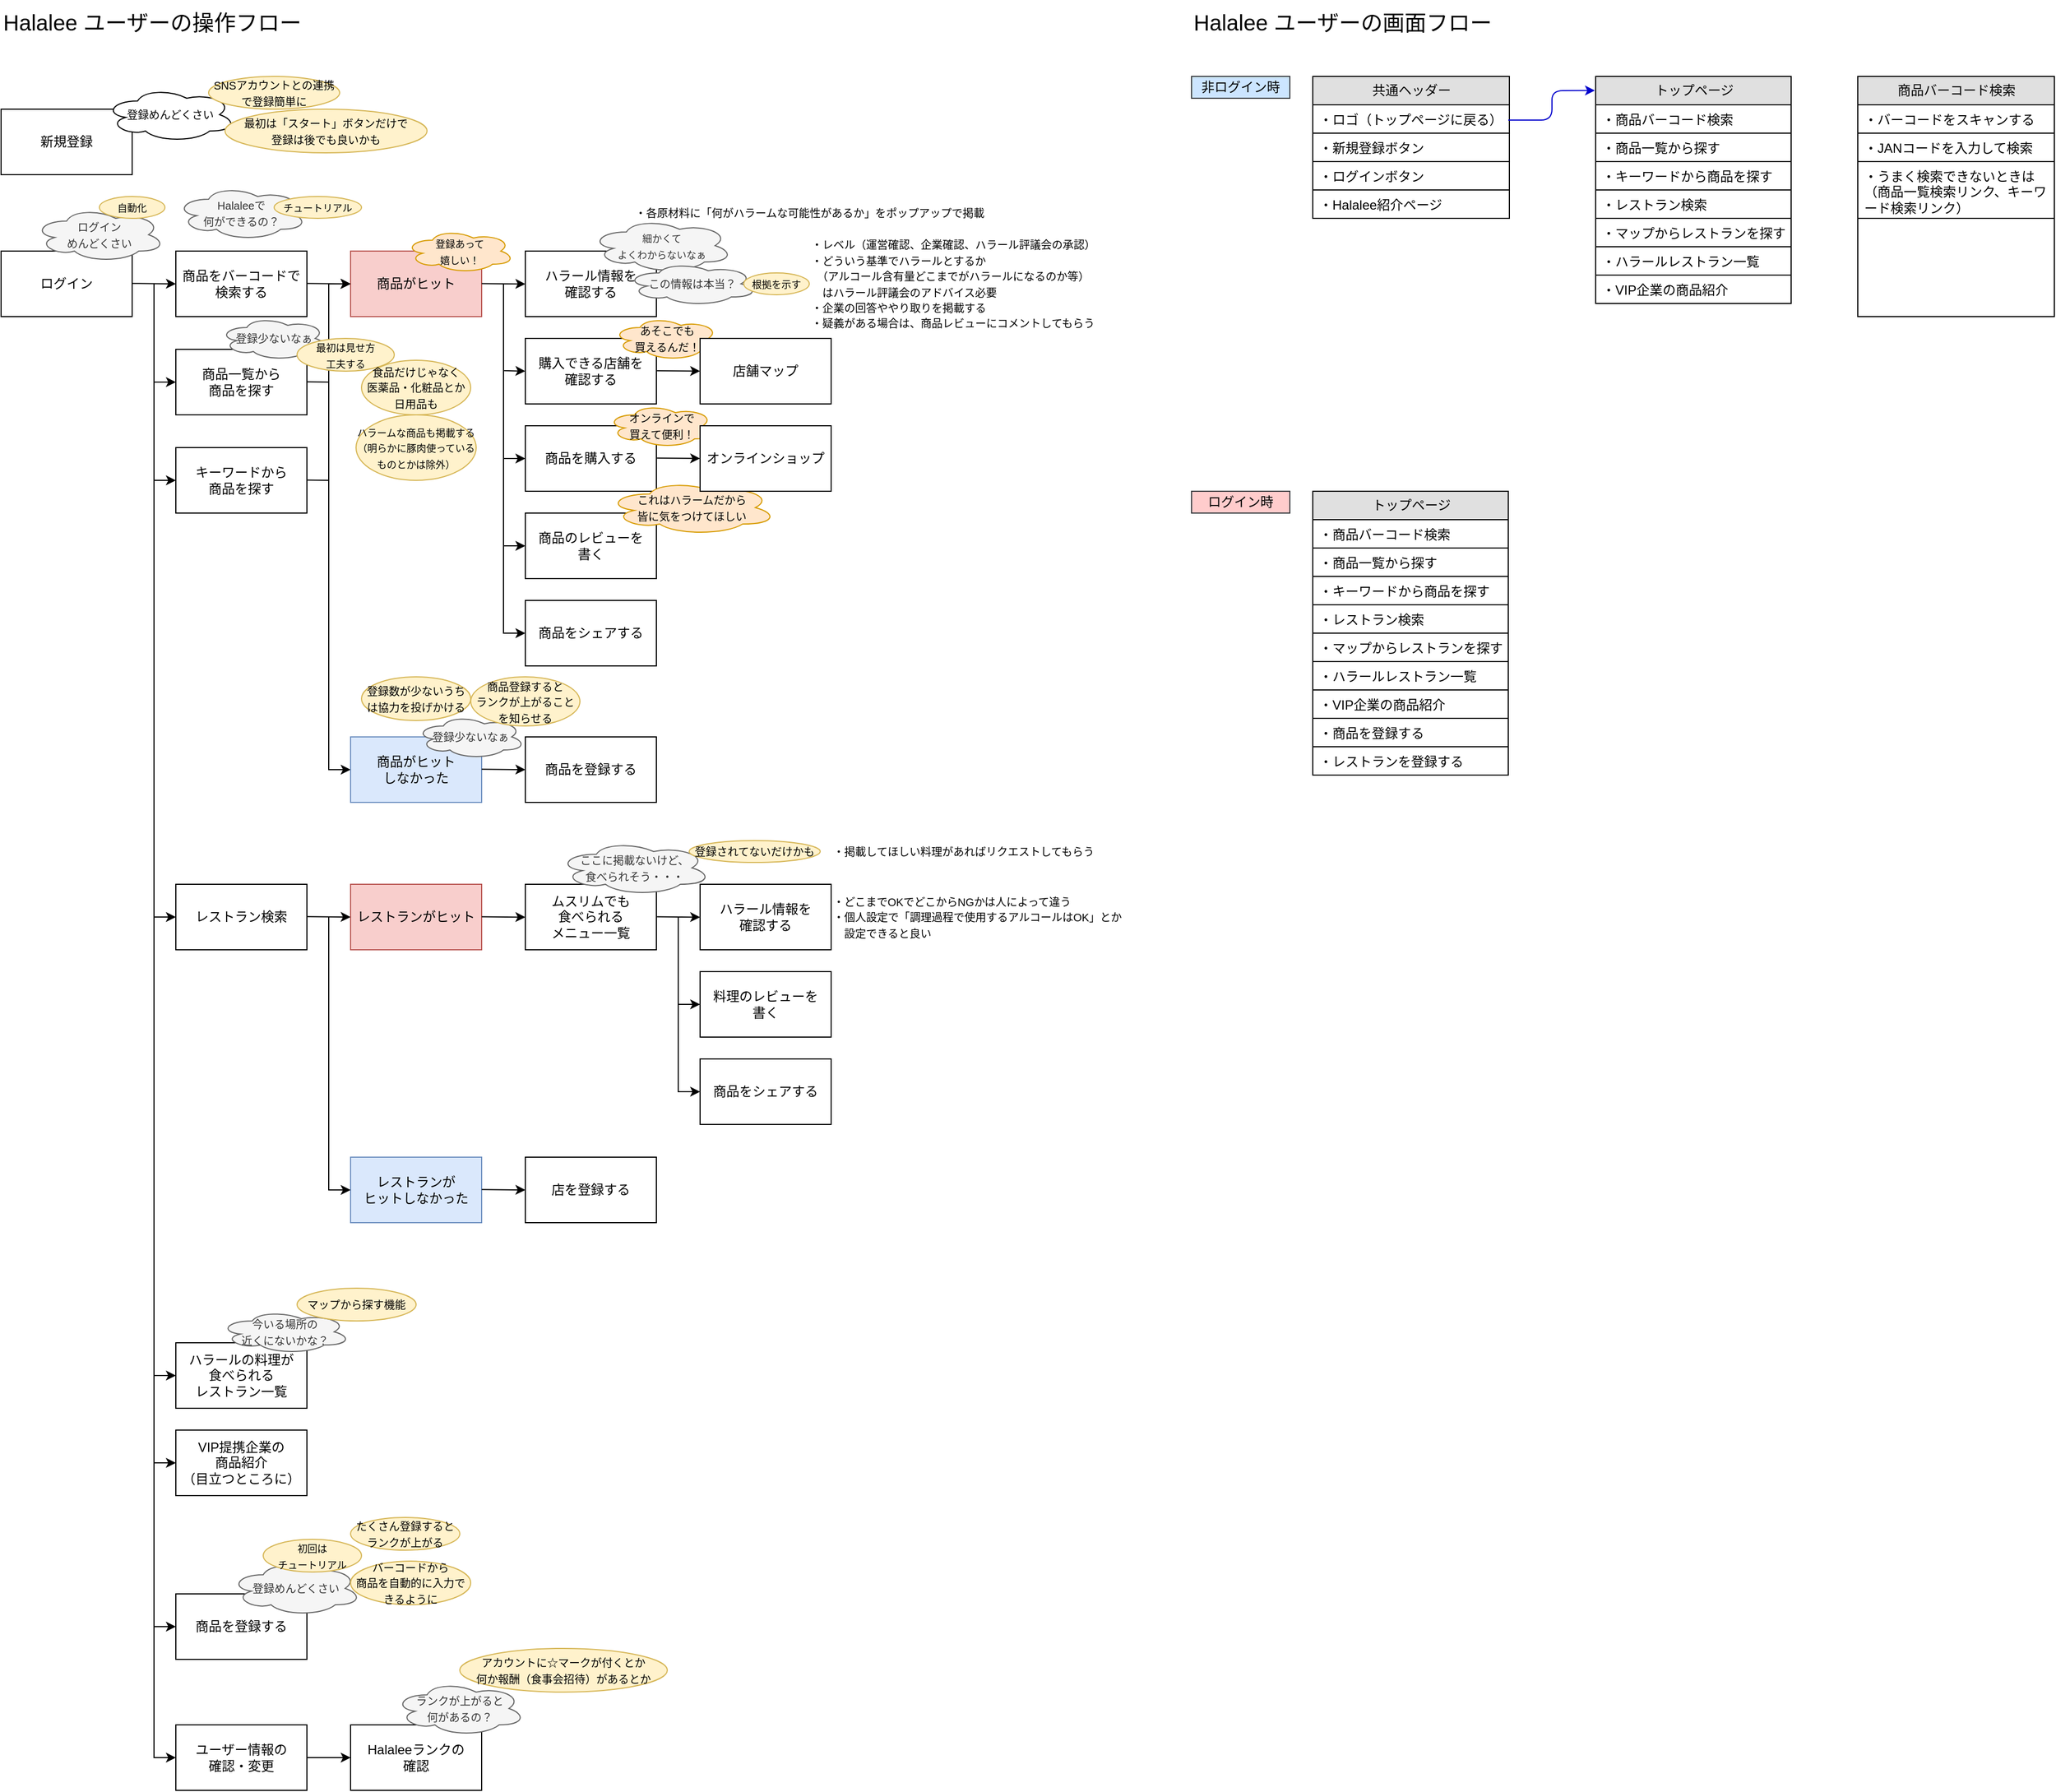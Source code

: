 <mxfile version="21.3.6" type="github">
  <diagram name="Page-1" id="b520641d-4fe3-3701-9064-5fc419738815">
    <mxGraphModel dx="1914" dy="1610" grid="1" gridSize="10" guides="1" tooltips="1" connect="1" arrows="1" fold="1" page="1" pageScale="1" pageWidth="1100" pageHeight="850" background="none" math="0" shadow="0">
      <root>
        <mxCell id="0" />
        <mxCell id="1" parent="0" />
        <mxCell id="21ea969265ad0168-6" value="共通ヘッダー" style="swimlane;html=1;fontStyle=0;childLayout=stackLayout;horizontal=1;startSize=26;fillColor=#e0e0e0;horizontalStack=0;resizeParent=1;resizeLast=0;collapsible=1;marginBottom=0;swimlaneFillColor=#ffffff;align=center;rounded=0;shadow=0;comic=0;labelBackgroundColor=none;strokeWidth=1;fontFamily=Verdana;fontSize=12" parent="1" vertex="1">
          <mxGeometry x="1221" y="100" width="180" height="130" as="geometry" />
        </mxCell>
        <mxCell id="21ea969265ad0168-7" value="・ロゴ（トップページに戻る）" style="text;html=1;strokeColor=default;fillColor=none;spacingLeft=4;spacingRight=4;whiteSpace=wrap;overflow=hidden;rotatable=0;points=[[0,0.5],[1,0.5]];portConstraint=eastwest;" parent="21ea969265ad0168-6" vertex="1">
          <mxGeometry y="26" width="180" height="26" as="geometry" />
        </mxCell>
        <mxCell id="21ea969265ad0168-8" value="・新規登録ボタン" style="text;html=1;strokeColor=default;fillColor=none;spacingLeft=4;spacingRight=4;whiteSpace=wrap;overflow=hidden;rotatable=0;points=[[0,0.5],[1,0.5]];portConstraint=eastwest;" parent="21ea969265ad0168-6" vertex="1">
          <mxGeometry y="52" width="180" height="26" as="geometry" />
        </mxCell>
        <mxCell id="21ea969265ad0168-9" value="・ログインボタン" style="text;html=1;strokeColor=default;fillColor=none;spacingLeft=4;spacingRight=4;whiteSpace=wrap;overflow=hidden;rotatable=0;points=[[0,0.5],[1,0.5]];portConstraint=eastwest;" parent="21ea969265ad0168-6" vertex="1">
          <mxGeometry y="78" width="180" height="26" as="geometry" />
        </mxCell>
        <mxCell id="Sq5QjKL8NN3xl3Emw0vE-142" value="・Halalee紹介ページ" style="text;html=1;strokeColor=default;fillColor=none;spacingLeft=4;spacingRight=4;whiteSpace=wrap;overflow=hidden;rotatable=0;points=[[0,0.5],[1,0.5]];portConstraint=eastwest;" vertex="1" parent="21ea969265ad0168-6">
          <mxGeometry y="104" width="180" height="26" as="geometry" />
        </mxCell>
        <mxCell id="Sq5QjKL8NN3xl3Emw0vE-1" value="トップページ" style="swimlane;html=1;fontStyle=0;childLayout=stackLayout;horizontal=1;startSize=26;fillColor=#e0e0e0;horizontalStack=0;resizeParent=1;resizeLast=0;collapsible=1;marginBottom=0;swimlaneFillColor=#ffffff;align=center;rounded=0;shadow=0;comic=0;labelBackgroundColor=none;strokeWidth=1;fontFamily=Verdana;fontSize=12;swimlaneLine=1;glass=0;" vertex="1" parent="1">
          <mxGeometry x="1480" y="100" width="179" height="208" as="geometry">
            <mxRectangle x="131" y="1840" width="110" height="30" as="alternateBounds" />
          </mxGeometry>
        </mxCell>
        <mxCell id="Sq5QjKL8NN3xl3Emw0vE-2" value="・商品バーコード検索" style="text;html=1;strokeColor=default;fillColor=none;spacingLeft=4;spacingRight=4;whiteSpace=wrap;overflow=hidden;rotatable=0;points=[[0,0.5],[1,0.5]];portConstraint=eastwest;shadow=0;rounded=0;glass=0;" vertex="1" parent="Sq5QjKL8NN3xl3Emw0vE-1">
          <mxGeometry y="26" width="179" height="26" as="geometry" />
        </mxCell>
        <mxCell id="Sq5QjKL8NN3xl3Emw0vE-3" value="・商品一覧から探す" style="text;html=1;strokeColor=default;fillColor=none;spacingLeft=4;spacingRight=4;whiteSpace=wrap;overflow=hidden;rotatable=0;points=[[0,0.5],[1,0.5]];portConstraint=eastwest;" vertex="1" parent="Sq5QjKL8NN3xl3Emw0vE-1">
          <mxGeometry y="52" width="179" height="26" as="geometry" />
        </mxCell>
        <mxCell id="Sq5QjKL8NN3xl3Emw0vE-4" value="&lt;font style=&quot;font-size: 12px;&quot;&gt;・キーワードから商品を探す&lt;/font&gt;" style="text;html=1;strokeColor=default;fillColor=none;spacingLeft=4;spacingRight=4;whiteSpace=wrap;overflow=hidden;rotatable=0;points=[[0,0.5],[1,0.5]];portConstraint=eastwest;" vertex="1" parent="Sq5QjKL8NN3xl3Emw0vE-1">
          <mxGeometry y="78" width="179" height="26" as="geometry" />
        </mxCell>
        <mxCell id="Sq5QjKL8NN3xl3Emw0vE-125" value="・レストラン検索" style="text;html=1;strokeColor=default;fillColor=none;spacingLeft=4;spacingRight=4;whiteSpace=wrap;overflow=hidden;rotatable=0;points=[[0,0.5],[1,0.5]];portConstraint=eastwest;" vertex="1" parent="Sq5QjKL8NN3xl3Emw0vE-1">
          <mxGeometry y="104" width="179" height="26" as="geometry" />
        </mxCell>
        <mxCell id="Sq5QjKL8NN3xl3Emw0vE-126" value="&lt;font style=&quot;font-size: 12px;&quot;&gt;・マップからレストランを探す&lt;/font&gt;" style="text;html=1;strokeColor=default;fillColor=none;spacingLeft=4;spacingRight=4;whiteSpace=wrap;overflow=hidden;rotatable=0;points=[[0,0.5],[1,0.5]];portConstraint=eastwest;" vertex="1" parent="Sq5QjKL8NN3xl3Emw0vE-1">
          <mxGeometry y="130" width="179" height="26" as="geometry" />
        </mxCell>
        <mxCell id="Sq5QjKL8NN3xl3Emw0vE-128" value="&lt;font style=&quot;font-size: 12px;&quot;&gt;・ハラールレストラン一覧&lt;/font&gt;" style="text;html=1;strokeColor=default;fillColor=none;spacingLeft=4;spacingRight=4;whiteSpace=wrap;overflow=hidden;rotatable=0;points=[[0,0.5],[1,0.5]];portConstraint=eastwest;" vertex="1" parent="Sq5QjKL8NN3xl3Emw0vE-1">
          <mxGeometry y="156" width="179" height="26" as="geometry" />
        </mxCell>
        <mxCell id="Sq5QjKL8NN3xl3Emw0vE-129" value="&lt;font style=&quot;font-size: 12px;&quot;&gt;・VIP企業の商品紹介&lt;/font&gt;" style="text;html=1;strokeColor=default;fillColor=none;spacingLeft=4;spacingRight=4;whiteSpace=wrap;overflow=hidden;rotatable=0;points=[[0,0.5],[1,0.5]];portConstraint=eastwest;" vertex="1" parent="Sq5QjKL8NN3xl3Emw0vE-1">
          <mxGeometry y="182" width="179" height="26" as="geometry" />
        </mxCell>
        <mxCell id="Sq5QjKL8NN3xl3Emw0vE-6" value="&lt;font style=&quot;font-size: 20px;&quot;&gt;Halalee ユーザーの操作フロー&lt;/font&gt;" style="text;html=1;align=left;verticalAlign=middle;resizable=0;points=[];autosize=1;strokeColor=none;fillColor=none;" vertex="1" parent="1">
          <mxGeometry x="20" y="30" width="300" height="40" as="geometry" />
        </mxCell>
        <mxCell id="Sq5QjKL8NN3xl3Emw0vE-7" value="新規登録" style="whiteSpace=wrap;html=1;" vertex="1" parent="1">
          <mxGeometry x="20" y="130" width="120" height="60" as="geometry" />
        </mxCell>
        <mxCell id="Sq5QjKL8NN3xl3Emw0vE-9" value="ログイン" style="whiteSpace=wrap;html=1;" vertex="1" parent="1">
          <mxGeometry x="20" y="260" width="120" height="60" as="geometry" />
        </mxCell>
        <mxCell id="Sq5QjKL8NN3xl3Emw0vE-13" value="" style="edgeStyle=none;orthogonalLoop=1;jettySize=auto;html=1;rounded=0;" edge="1" parent="1">
          <mxGeometry width="100" relative="1" as="geometry">
            <mxPoint x="140" y="289.62" as="sourcePoint" />
            <mxPoint x="180" y="290" as="targetPoint" />
            <Array as="points" />
          </mxGeometry>
        </mxCell>
        <mxCell id="Sq5QjKL8NN3xl3Emw0vE-14" value="商品をバーコードで検索する" style="whiteSpace=wrap;html=1;" vertex="1" parent="1">
          <mxGeometry x="180" y="260" width="120" height="60" as="geometry" />
        </mxCell>
        <mxCell id="Sq5QjKL8NN3xl3Emw0vE-15" value="" style="edgeStyle=none;orthogonalLoop=1;jettySize=auto;html=1;rounded=0;" edge="1" parent="1">
          <mxGeometry width="100" relative="1" as="geometry">
            <mxPoint x="300" y="289.62" as="sourcePoint" />
            <mxPoint x="340" y="290" as="targetPoint" />
            <Array as="points" />
          </mxGeometry>
        </mxCell>
        <mxCell id="Sq5QjKL8NN3xl3Emw0vE-16" value="&lt;font style=&quot;font-size: 12px;&quot;&gt;ハラール情報を&lt;br&gt;確認する&lt;/font&gt;" style="whiteSpace=wrap;html=1;" vertex="1" parent="1">
          <mxGeometry x="500" y="260" width="120" height="60" as="geometry" />
        </mxCell>
        <mxCell id="Sq5QjKL8NN3xl3Emw0vE-17" value="" style="edgeStyle=none;orthogonalLoop=1;jettySize=auto;html=1;rounded=0;" edge="1" parent="1">
          <mxGeometry width="100" relative="1" as="geometry">
            <mxPoint x="480" y="290" as="sourcePoint" />
            <mxPoint x="500" y="450" as="targetPoint" />
            <Array as="points">
              <mxPoint x="480" y="450" />
            </Array>
          </mxGeometry>
        </mxCell>
        <mxCell id="Sq5QjKL8NN3xl3Emw0vE-22" value="" style="edgeStyle=none;orthogonalLoop=1;jettySize=auto;html=1;rounded=0;entryX=0;entryY=0.5;entryDx=0;entryDy=0;" edge="1" parent="1" target="Sq5QjKL8NN3xl3Emw0vE-23">
          <mxGeometry width="100" relative="1" as="geometry">
            <mxPoint x="160" y="290" as="sourcePoint" />
            <mxPoint x="180" y="380" as="targetPoint" />
            <Array as="points">
              <mxPoint x="160" y="380" />
            </Array>
          </mxGeometry>
        </mxCell>
        <mxCell id="Sq5QjKL8NN3xl3Emw0vE-23" value="商品一覧から&lt;br&gt;商品を探す" style="whiteSpace=wrap;html=1;" vertex="1" parent="1">
          <mxGeometry x="180" y="350" width="120" height="60" as="geometry" />
        </mxCell>
        <mxCell id="Sq5QjKL8NN3xl3Emw0vE-24" value="商品を購入する" style="whiteSpace=wrap;html=1;" vertex="1" parent="1">
          <mxGeometry x="500" y="420" width="120" height="60" as="geometry" />
        </mxCell>
        <mxCell id="Sq5QjKL8NN3xl3Emw0vE-26" value="" style="edgeStyle=none;orthogonalLoop=1;jettySize=auto;html=1;rounded=0;entryX=0;entryY=0.5;entryDx=0;entryDy=0;" edge="1" parent="1" target="Sq5QjKL8NN3xl3Emw0vE-27">
          <mxGeometry width="100" relative="1" as="geometry">
            <mxPoint x="480" y="450" as="sourcePoint" />
            <mxPoint x="500" y="540" as="targetPoint" />
            <Array as="points">
              <mxPoint x="480" y="530" />
            </Array>
          </mxGeometry>
        </mxCell>
        <mxCell id="Sq5QjKL8NN3xl3Emw0vE-27" value="商品のレビューを&lt;br&gt;書く" style="whiteSpace=wrap;html=1;" vertex="1" parent="1">
          <mxGeometry x="500" y="500" width="120" height="60" as="geometry" />
        </mxCell>
        <mxCell id="Sq5QjKL8NN3xl3Emw0vE-28" value="" style="edgeStyle=none;orthogonalLoop=1;jettySize=auto;html=1;rounded=0;entryX=0;entryY=0.5;entryDx=0;entryDy=0;" edge="1" parent="1" target="Sq5QjKL8NN3xl3Emw0vE-29">
          <mxGeometry width="100" relative="1" as="geometry">
            <mxPoint x="160" y="370" as="sourcePoint" />
            <mxPoint x="180" y="470" as="targetPoint" />
            <Array as="points">
              <mxPoint x="160" y="1520" />
            </Array>
          </mxGeometry>
        </mxCell>
        <mxCell id="Sq5QjKL8NN3xl3Emw0vE-29" value="商品を登録する" style="whiteSpace=wrap;html=1;" vertex="1" parent="1">
          <mxGeometry x="180" y="1490" width="120" height="60" as="geometry" />
        </mxCell>
        <mxCell id="Sq5QjKL8NN3xl3Emw0vE-30" value="" style="edgeStyle=none;orthogonalLoop=1;jettySize=auto;html=1;rounded=0;entryX=0;entryY=0.5;entryDx=0;entryDy=0;" edge="1" parent="1">
          <mxGeometry width="100" relative="1" as="geometry">
            <mxPoint x="480" y="530" as="sourcePoint" />
            <mxPoint x="500" y="610" as="targetPoint" />
            <Array as="points">
              <mxPoint x="480" y="610" />
            </Array>
          </mxGeometry>
        </mxCell>
        <mxCell id="Sq5QjKL8NN3xl3Emw0vE-31" value="商品をシェアする" style="whiteSpace=wrap;html=1;" vertex="1" parent="1">
          <mxGeometry x="500" y="580" width="120" height="60" as="geometry" />
        </mxCell>
        <mxCell id="Sq5QjKL8NN3xl3Emw0vE-32" value="&lt;font style=&quot;font-size: 10px;&quot;&gt;登録めんどくさい&lt;/font&gt;" style="ellipse;shape=cloud;whiteSpace=wrap;html=1;" vertex="1" parent="1">
          <mxGeometry x="115" y="110" width="120" height="50" as="geometry" />
        </mxCell>
        <mxCell id="Sq5QjKL8NN3xl3Emw0vE-33" value="&lt;font style=&quot;font-size: 10px;&quot;&gt;Halaleeで&lt;br&gt;何ができるの？&lt;/font&gt;" style="ellipse;shape=cloud;whiteSpace=wrap;html=1;fillColor=#f5f5f5;fontColor=#333333;strokeColor=#666666;" vertex="1" parent="1">
          <mxGeometry x="180" y="200" width="120" height="50" as="geometry" />
        </mxCell>
        <mxCell id="Sq5QjKL8NN3xl3Emw0vE-34" value="&lt;font style=&quot;font-size: 9px;&quot;&gt;チュートリアル&lt;/font&gt;" style="ellipse;whiteSpace=wrap;html=1;fillColor=#fff2cc;strokeColor=#d6b656;" vertex="1" parent="1">
          <mxGeometry x="270" y="210" width="80" height="20" as="geometry" />
        </mxCell>
        <mxCell id="Sq5QjKL8NN3xl3Emw0vE-38" value="商品がヒット" style="whiteSpace=wrap;html=1;fillColor=#f8cecc;strokeColor=#b85450;" vertex="1" parent="1">
          <mxGeometry x="340" y="260" width="120" height="60" as="geometry" />
        </mxCell>
        <mxCell id="Sq5QjKL8NN3xl3Emw0vE-39" value="" style="edgeStyle=none;orthogonalLoop=1;jettySize=auto;html=1;rounded=0;" edge="1" parent="1">
          <mxGeometry width="100" relative="1" as="geometry">
            <mxPoint x="460" y="289.76" as="sourcePoint" />
            <mxPoint x="500" y="290.14" as="targetPoint" />
            <Array as="points" />
          </mxGeometry>
        </mxCell>
        <mxCell id="Sq5QjKL8NN3xl3Emw0vE-40" value="" style="edgeStyle=none;orthogonalLoop=1;jettySize=auto;html=1;rounded=0;entryX=0;entryY=0.5;entryDx=0;entryDy=0;" edge="1" parent="1" target="Sq5QjKL8NN3xl3Emw0vE-41">
          <mxGeometry width="100" relative="1" as="geometry">
            <mxPoint x="320" y="290" as="sourcePoint" />
            <mxPoint x="340" y="370" as="targetPoint" />
            <Array as="points">
              <mxPoint x="320" y="735" />
            </Array>
          </mxGeometry>
        </mxCell>
        <mxCell id="Sq5QjKL8NN3xl3Emw0vE-41" value="商品がヒット&lt;br&gt;しなかった" style="whiteSpace=wrap;html=1;fillColor=#dae8fc;strokeColor=#6c8ebf;" vertex="1" parent="1">
          <mxGeometry x="340" y="705" width="120" height="60" as="geometry" />
        </mxCell>
        <mxCell id="Sq5QjKL8NN3xl3Emw0vE-42" value="" style="edgeStyle=none;orthogonalLoop=1;jettySize=auto;html=1;rounded=0;" edge="1" parent="1">
          <mxGeometry width="100" relative="1" as="geometry">
            <mxPoint x="460" y="734.62" as="sourcePoint" />
            <mxPoint x="500" y="735" as="targetPoint" />
            <Array as="points" />
          </mxGeometry>
        </mxCell>
        <mxCell id="Sq5QjKL8NN3xl3Emw0vE-43" value="商品を登録する" style="whiteSpace=wrap;html=1;" vertex="1" parent="1">
          <mxGeometry x="500" y="705" width="120" height="60" as="geometry" />
        </mxCell>
        <mxCell id="Sq5QjKL8NN3xl3Emw0vE-44" value="&lt;span style=&quot;font-size: 10px;&quot;&gt;登録少ないなぁ&lt;/span&gt;" style="ellipse;shape=cloud;whiteSpace=wrap;html=1;fillColor=#f5f5f5;fontColor=#333333;strokeColor=#666666;" vertex="1" parent="1">
          <mxGeometry x="400" y="685" width="100" height="40" as="geometry" />
        </mxCell>
        <mxCell id="Sq5QjKL8NN3xl3Emw0vE-45" value="ユーザー情報の&lt;br&gt;確認・変更" style="whiteSpace=wrap;html=1;" vertex="1" parent="1">
          <mxGeometry x="180" y="1610" width="120" height="60" as="geometry" />
        </mxCell>
        <mxCell id="Sq5QjKL8NN3xl3Emw0vE-46" value="" style="edgeStyle=none;orthogonalLoop=1;jettySize=auto;html=1;rounded=0;entryX=0;entryY=0.5;entryDx=0;entryDy=0;" edge="1" parent="1" target="Sq5QjKL8NN3xl3Emw0vE-45">
          <mxGeometry width="100" relative="1" as="geometry">
            <mxPoint x="160" y="490" as="sourcePoint" />
            <mxPoint x="180" y="880" as="targetPoint" />
            <Array as="points">
              <mxPoint x="160" y="1640" />
            </Array>
          </mxGeometry>
        </mxCell>
        <mxCell id="Sq5QjKL8NN3xl3Emw0vE-48" value="&lt;font style=&quot;font-size: 12px;&quot;&gt;購入できる店舗を&lt;br&gt;確認する&lt;/font&gt;" style="whiteSpace=wrap;html=1;" vertex="1" parent="1">
          <mxGeometry x="500" y="340" width="120" height="60" as="geometry" />
        </mxCell>
        <mxCell id="Sq5QjKL8NN3xl3Emw0vE-49" value="" style="edgeStyle=none;orthogonalLoop=1;jettySize=auto;html=1;rounded=0;entryX=0;entryY=0.5;entryDx=0;entryDy=0;" edge="1" parent="1" target="Sq5QjKL8NN3xl3Emw0vE-48">
          <mxGeometry width="100" relative="1" as="geometry">
            <mxPoint x="480" y="290" as="sourcePoint" />
            <mxPoint x="496" y="369.5" as="targetPoint" />
            <Array as="points">
              <mxPoint x="480" y="369.5" />
            </Array>
          </mxGeometry>
        </mxCell>
        <mxCell id="Sq5QjKL8NN3xl3Emw0vE-50" value="&lt;font style=&quot;font-size: 9px;&quot;&gt;登録あって&lt;br&gt;嬉しい！&lt;/font&gt;" style="ellipse;shape=cloud;whiteSpace=wrap;html=1;fillColor=#ffe6cc;strokeColor=#d79b00;" vertex="1" parent="1">
          <mxGeometry x="390" y="240" width="100" height="40" as="geometry" />
        </mxCell>
        <mxCell id="Sq5QjKL8NN3xl3Emw0vE-51" value="&lt;font size=&quot;1&quot;&gt;あそこでも&lt;br&gt;買えるんだ！&lt;/font&gt;" style="ellipse;shape=cloud;whiteSpace=wrap;html=1;fillColor=#ffe6cc;strokeColor=#d79b00;" vertex="1" parent="1">
          <mxGeometry x="580" y="320" width="100" height="40" as="geometry" />
        </mxCell>
        <mxCell id="Sq5QjKL8NN3xl3Emw0vE-52" value="&lt;font style=&quot;font-size: 9px;&quot;&gt;細かくて&lt;br style=&quot;font-size: 9px;&quot;&gt;よくわからないなぁ&lt;/font&gt;" style="ellipse;shape=cloud;whiteSpace=wrap;html=1;fillColor=#f5f5f5;fontColor=#333333;strokeColor=#666666;" vertex="1" parent="1">
          <mxGeometry x="560" y="230" width="130" height="50" as="geometry" />
        </mxCell>
        <mxCell id="Sq5QjKL8NN3xl3Emw0vE-53" value="&lt;span style=&quot;font-size: 10px;&quot;&gt;登録少ないなぁ&lt;/span&gt;" style="ellipse;shape=cloud;whiteSpace=wrap;html=1;fillColor=#f5f5f5;fontColor=#333333;strokeColor=#666666;" vertex="1" parent="1">
          <mxGeometry x="220" y="320" width="100" height="40" as="geometry" />
        </mxCell>
        <mxCell id="Sq5QjKL8NN3xl3Emw0vE-54" value="&lt;font style=&quot;font-size: 10px;&quot;&gt;オンラインで&lt;br&gt;買えて便利！&lt;/font&gt;" style="ellipse;shape=cloud;whiteSpace=wrap;html=1;fillColor=#ffe6cc;strokeColor=#d79b00;" vertex="1" parent="1">
          <mxGeometry x="575" y="400" width="100" height="40" as="geometry" />
        </mxCell>
        <mxCell id="Sq5QjKL8NN3xl3Emw0vE-55" value="&lt;span style=&quot;font-size: 10px;&quot;&gt;これはハラームだから&lt;br&gt;皆に気をつけてほしい&lt;/span&gt;" style="ellipse;shape=cloud;whiteSpace=wrap;html=1;fillColor=#ffe6cc;strokeColor=#d79b00;" vertex="1" parent="1">
          <mxGeometry x="575" y="470" width="155" height="50" as="geometry" />
        </mxCell>
        <mxCell id="Sq5QjKL8NN3xl3Emw0vE-56" value="店舗マップ" style="whiteSpace=wrap;html=1;" vertex="1" parent="1">
          <mxGeometry x="660" y="340" width="120" height="60" as="geometry" />
        </mxCell>
        <mxCell id="Sq5QjKL8NN3xl3Emw0vE-57" value="" style="edgeStyle=none;orthogonalLoop=1;jettySize=auto;html=1;rounded=0;" edge="1" parent="1">
          <mxGeometry width="100" relative="1" as="geometry">
            <mxPoint x="620" y="369.58" as="sourcePoint" />
            <mxPoint x="660" y="369.96" as="targetPoint" />
            <Array as="points" />
          </mxGeometry>
        </mxCell>
        <mxCell id="Sq5QjKL8NN3xl3Emw0vE-58" value="オンラインショップ" style="whiteSpace=wrap;html=1;" vertex="1" parent="1">
          <mxGeometry x="660" y="420" width="120" height="60" as="geometry" />
        </mxCell>
        <mxCell id="Sq5QjKL8NN3xl3Emw0vE-59" value="" style="edgeStyle=none;orthogonalLoop=1;jettySize=auto;html=1;rounded=0;" edge="1" parent="1">
          <mxGeometry width="100" relative="1" as="geometry">
            <mxPoint x="620" y="449.58" as="sourcePoint" />
            <mxPoint x="660" y="449.96" as="targetPoint" />
            <Array as="points" />
          </mxGeometry>
        </mxCell>
        <mxCell id="Sq5QjKL8NN3xl3Emw0vE-60" value="Halaleeランクの&lt;br&gt;確認" style="whiteSpace=wrap;html=1;" vertex="1" parent="1">
          <mxGeometry x="340" y="1610" width="120" height="60" as="geometry" />
        </mxCell>
        <mxCell id="Sq5QjKL8NN3xl3Emw0vE-61" value="" style="edgeStyle=none;orthogonalLoop=1;jettySize=auto;html=1;rounded=0;" edge="1" parent="1">
          <mxGeometry width="100" relative="1" as="geometry">
            <mxPoint x="300" y="1640" as="sourcePoint" />
            <mxPoint x="340" y="1640" as="targetPoint" />
            <Array as="points" />
          </mxGeometry>
        </mxCell>
        <mxCell id="Sq5QjKL8NN3xl3Emw0vE-62" value="&lt;font size=&quot;1&quot;&gt;この情報は本当？&lt;/font&gt;" style="ellipse;shape=cloud;whiteSpace=wrap;html=1;fillColor=#f5f5f5;fontColor=#333333;strokeColor=#666666;" vertex="1" parent="1">
          <mxGeometry x="592.5" y="270" width="120" height="40" as="geometry" />
        </mxCell>
        <mxCell id="Sq5QjKL8NN3xl3Emw0vE-63" value="&lt;font style=&quot;font-size: 9px;&quot;&gt;根拠を示す&lt;/font&gt;" style="ellipse;whiteSpace=wrap;html=1;fillColor=#fff2cc;strokeColor=#d6b656;" vertex="1" parent="1">
          <mxGeometry x="700" y="280" width="60" height="20" as="geometry" />
        </mxCell>
        <mxCell id="Sq5QjKL8NN3xl3Emw0vE-65" value="&lt;font style=&quot;font-size: 10px;&quot;&gt;・レベル（運営確認、企業確認、ハラール評議会の承認）&lt;br&gt;・どういう基準でハラールとするか&lt;br&gt;　（アルコール含有量どこまでがハラールになるのか等）&lt;br&gt;　はハラール評議会のアドバイス必要&lt;br&gt;・企業の回答ややり取りを掲載する&lt;br&gt;・疑義がある場合は、商品レビューにコメントしてもらう&lt;/font&gt;" style="text;html=1;align=left;verticalAlign=middle;resizable=0;points=[];autosize=1;strokeColor=none;fillColor=none;" vertex="1" parent="1">
          <mxGeometry x="760" y="240" width="280" height="100" as="geometry" />
        </mxCell>
        <mxCell id="Sq5QjKL8NN3xl3Emw0vE-67" value="&lt;font size=&quot;1&quot;&gt;SNSアカウントとの連携で登録簡単に&lt;/font&gt;" style="ellipse;whiteSpace=wrap;html=1;fillColor=#fff2cc;strokeColor=#d6b656;" vertex="1" parent="1">
          <mxGeometry x="210" y="100" width="120" height="30" as="geometry" />
        </mxCell>
        <mxCell id="Sq5QjKL8NN3xl3Emw0vE-68" value="&lt;font style=&quot;font-size: 10px;&quot;&gt;登録めんどくさい&lt;/font&gt;" style="ellipse;shape=cloud;whiteSpace=wrap;html=1;fillColor=#f5f5f5;fontColor=#333333;strokeColor=#666666;" vertex="1" parent="1">
          <mxGeometry x="230" y="1460" width="120" height="50" as="geometry" />
        </mxCell>
        <mxCell id="Sq5QjKL8NN3xl3Emw0vE-69" value="&lt;font style=&quot;font-size: 9px;&quot;&gt;初回は&lt;br&gt;チュートリアル&lt;/font&gt;" style="ellipse;whiteSpace=wrap;html=1;fillColor=#fff2cc;strokeColor=#d6b656;" vertex="1" parent="1">
          <mxGeometry x="260" y="1440" width="90" height="30" as="geometry" />
        </mxCell>
        <mxCell id="Sq5QjKL8NN3xl3Emw0vE-70" value="&lt;font style=&quot;font-size: 10px;&quot;&gt;バーコードから&lt;br&gt;商品を自動的に入力できるように&lt;/font&gt;" style="ellipse;whiteSpace=wrap;html=1;fillColor=#fff2cc;strokeColor=#d6b656;" vertex="1" parent="1">
          <mxGeometry x="340" y="1460" width="110" height="40" as="geometry" />
        </mxCell>
        <mxCell id="Sq5QjKL8NN3xl3Emw0vE-71" value="&lt;font size=&quot;1&quot;&gt;たくさん登録するとランクが上がる&lt;/font&gt;" style="ellipse;whiteSpace=wrap;html=1;fillColor=#fff2cc;strokeColor=#d6b656;" vertex="1" parent="1">
          <mxGeometry x="340" y="1420" width="100" height="30" as="geometry" />
        </mxCell>
        <mxCell id="Sq5QjKL8NN3xl3Emw0vE-72" value="&lt;font style=&quot;font-size: 10px;&quot;&gt;ランクが上がると&lt;br&gt;何があるの？&lt;br&gt;&lt;/font&gt;" style="ellipse;shape=cloud;whiteSpace=wrap;html=1;fillColor=#f5f5f5;fontColor=#333333;strokeColor=#666666;" vertex="1" parent="1">
          <mxGeometry x="380" y="1570" width="120" height="50" as="geometry" />
        </mxCell>
        <mxCell id="Sq5QjKL8NN3xl3Emw0vE-73" value="&lt;font size=&quot;1&quot;&gt;アカウントに☆マークが付くとか&lt;br&gt;何か報酬（食事会招待）があるとか&lt;br&gt;&lt;/font&gt;" style="ellipse;whiteSpace=wrap;html=1;fillColor=#fff2cc;strokeColor=#d6b656;" vertex="1" parent="1">
          <mxGeometry x="440" y="1540" width="190" height="40" as="geometry" />
        </mxCell>
        <mxCell id="Sq5QjKL8NN3xl3Emw0vE-74" value="&lt;font style=&quot;font-size: 10px;&quot;&gt;ログイン&lt;br&gt;めんどくさい&lt;/font&gt;" style="ellipse;shape=cloud;whiteSpace=wrap;html=1;fillColor=#f5f5f5;fontColor=#333333;strokeColor=#666666;" vertex="1" parent="1">
          <mxGeometry x="50" y="220" width="120" height="50" as="geometry" />
        </mxCell>
        <mxCell id="Sq5QjKL8NN3xl3Emw0vE-75" value="&lt;font style=&quot;font-size: 9px;&quot;&gt;自動化&lt;/font&gt;" style="ellipse;whiteSpace=wrap;html=1;fillColor=#fff2cc;strokeColor=#d6b656;" vertex="1" parent="1">
          <mxGeometry x="110" y="210" width="60" height="20" as="geometry" />
        </mxCell>
        <mxCell id="Sq5QjKL8NN3xl3Emw0vE-76" value="レストラン検索" style="whiteSpace=wrap;html=1;" vertex="1" parent="1">
          <mxGeometry x="180" y="840" width="120" height="60" as="geometry" />
        </mxCell>
        <mxCell id="Sq5QjKL8NN3xl3Emw0vE-77" value="" style="edgeStyle=none;orthogonalLoop=1;jettySize=auto;html=1;rounded=0;entryX=0;entryY=0.5;entryDx=0;entryDy=0;" edge="1" parent="1" target="Sq5QjKL8NN3xl3Emw0vE-76">
          <mxGeometry width="100" relative="1" as="geometry">
            <mxPoint x="160" y="740" as="sourcePoint" />
            <mxPoint x="180" y="820" as="targetPoint" />
            <Array as="points">
              <mxPoint x="160" y="870" />
            </Array>
          </mxGeometry>
        </mxCell>
        <mxCell id="Sq5QjKL8NN3xl3Emw0vE-78" value="キーワードから&lt;br&gt;商品を探す" style="whiteSpace=wrap;html=1;" vertex="1" parent="1">
          <mxGeometry x="180" y="440" width="120" height="60" as="geometry" />
        </mxCell>
        <mxCell id="Sq5QjKL8NN3xl3Emw0vE-79" value="" style="edgeStyle=none;orthogonalLoop=1;jettySize=auto;html=1;rounded=0;entryX=0;entryY=0.5;entryDx=0;entryDy=0;" edge="1" parent="1">
          <mxGeometry width="100" relative="1" as="geometry">
            <mxPoint x="160" y="380" as="sourcePoint" />
            <mxPoint x="180" y="470" as="targetPoint" />
            <Array as="points">
              <mxPoint x="160" y="470" />
            </Array>
          </mxGeometry>
        </mxCell>
        <mxCell id="Sq5QjKL8NN3xl3Emw0vE-81" value="" style="edgeStyle=none;orthogonalLoop=1;jettySize=auto;html=1;rounded=0;entryX=0;entryY=0.5;entryDx=0;entryDy=0;" edge="1" parent="1" target="Sq5QjKL8NN3xl3Emw0vE-38">
          <mxGeometry width="100" relative="1" as="geometry">
            <mxPoint x="300" y="379.78" as="sourcePoint" />
            <mxPoint x="340" y="380.16" as="targetPoint" />
            <Array as="points">
              <mxPoint x="320" y="380" />
              <mxPoint x="320" y="290" />
            </Array>
          </mxGeometry>
        </mxCell>
        <mxCell id="Sq5QjKL8NN3xl3Emw0vE-82" value="" style="edgeStyle=none;orthogonalLoop=1;jettySize=auto;html=1;rounded=0;entryX=0;entryY=0.5;entryDx=0;entryDy=0;" edge="1" parent="1" target="Sq5QjKL8NN3xl3Emw0vE-38">
          <mxGeometry width="100" relative="1" as="geometry">
            <mxPoint x="300" y="469.78" as="sourcePoint" />
            <mxPoint x="340" y="380" as="targetPoint" />
            <Array as="points">
              <mxPoint x="320" y="470" />
              <mxPoint x="320" y="290" />
            </Array>
          </mxGeometry>
        </mxCell>
        <mxCell id="Sq5QjKL8NN3xl3Emw0vE-83" value="&lt;font style=&quot;font-size: 9px;&quot;&gt;最初は見せ方&lt;br&gt;工夫する&lt;/font&gt;" style="ellipse;whiteSpace=wrap;html=1;fillColor=#fff2cc;strokeColor=#d6b656;" vertex="1" parent="1">
          <mxGeometry x="291" y="340" width="89" height="30" as="geometry" />
        </mxCell>
        <mxCell id="Sq5QjKL8NN3xl3Emw0vE-84" value="&lt;font size=&quot;1&quot;&gt;商品登録すると&lt;br&gt;ランクが上がることを知らせる&lt;/font&gt;" style="ellipse;whiteSpace=wrap;html=1;fillColor=#fff2cc;strokeColor=#d6b656;" vertex="1" parent="1">
          <mxGeometry x="450" y="650" width="100" height="45" as="geometry" />
        </mxCell>
        <mxCell id="Sq5QjKL8NN3xl3Emw0vE-85" value="&lt;font size=&quot;1&quot;&gt;登録数が少ないうちは協力を投げかける&lt;/font&gt;" style="ellipse;whiteSpace=wrap;html=1;fillColor=#fff2cc;strokeColor=#d6b656;" vertex="1" parent="1">
          <mxGeometry x="350" y="650" width="100" height="40" as="geometry" />
        </mxCell>
        <mxCell id="Sq5QjKL8NN3xl3Emw0vE-86" value="&lt;font style=&quot;font-size: 10px;&quot;&gt;食品だけじゃなく&lt;br&gt;医薬品・化粧品とか&lt;br&gt;日用品も&lt;/font&gt;" style="ellipse;whiteSpace=wrap;html=1;fillColor=#fff2cc;strokeColor=#d6b656;" vertex="1" parent="1">
          <mxGeometry x="350" y="360" width="100" height="50" as="geometry" />
        </mxCell>
        <mxCell id="Sq5QjKL8NN3xl3Emw0vE-87" value="ハラールの料理が&lt;br&gt;食べられる&lt;br&gt;レストラン一覧" style="whiteSpace=wrap;html=1;" vertex="1" parent="1">
          <mxGeometry x="180" y="1260" width="120" height="60" as="geometry" />
        </mxCell>
        <mxCell id="Sq5QjKL8NN3xl3Emw0vE-88" value="" style="edgeStyle=none;orthogonalLoop=1;jettySize=auto;html=1;rounded=0;" edge="1" parent="1">
          <mxGeometry width="100" relative="1" as="geometry">
            <mxPoint x="160" y="1210" as="sourcePoint" />
            <mxPoint x="180" y="1290" as="targetPoint" />
            <Array as="points">
              <mxPoint x="160" y="1290" />
            </Array>
          </mxGeometry>
        </mxCell>
        <mxCell id="Sq5QjKL8NN3xl3Emw0vE-89" value="VIP提携企業の&lt;br&gt;商品紹介&lt;br&gt;（目立つところに）" style="whiteSpace=wrap;html=1;" vertex="1" parent="1">
          <mxGeometry x="180" y="1340" width="120" height="60" as="geometry" />
        </mxCell>
        <mxCell id="Sq5QjKL8NN3xl3Emw0vE-90" value="" style="edgeStyle=none;orthogonalLoop=1;jettySize=auto;html=1;rounded=0;entryX=0;entryY=0.5;entryDx=0;entryDy=0;" edge="1" parent="1" target="Sq5QjKL8NN3xl3Emw0vE-89">
          <mxGeometry width="100" relative="1" as="geometry">
            <mxPoint x="160" y="880" as="sourcePoint" />
            <mxPoint x="180" y="1000" as="targetPoint" />
            <Array as="points">
              <mxPoint x="160" y="1370" />
            </Array>
          </mxGeometry>
        </mxCell>
        <mxCell id="Sq5QjKL8NN3xl3Emw0vE-91" value="&lt;span style=&quot;font-size: 10px;&quot;&gt;今いる場所の&lt;br&gt;近くにないかな？&lt;br&gt;&lt;/span&gt;" style="ellipse;shape=cloud;whiteSpace=wrap;html=1;fillColor=#f5f5f5;fontColor=#333333;strokeColor=#666666;" vertex="1" parent="1">
          <mxGeometry x="220" y="1230" width="120" height="40" as="geometry" />
        </mxCell>
        <mxCell id="Sq5QjKL8NN3xl3Emw0vE-92" value="&lt;font size=&quot;1&quot;&gt;マップから探す機能&lt;/font&gt;" style="ellipse;whiteSpace=wrap;html=1;fillColor=#fff2cc;strokeColor=#d6b656;" vertex="1" parent="1">
          <mxGeometry x="291" y="1210" width="109" height="30" as="geometry" />
        </mxCell>
        <mxCell id="Sq5QjKL8NN3xl3Emw0vE-93" value="" style="edgeStyle=none;orthogonalLoop=1;jettySize=auto;html=1;rounded=0;" edge="1" parent="1">
          <mxGeometry width="100" relative="1" as="geometry">
            <mxPoint x="300" y="869.62" as="sourcePoint" />
            <mxPoint x="340" y="870" as="targetPoint" />
            <Array as="points" />
          </mxGeometry>
        </mxCell>
        <mxCell id="Sq5QjKL8NN3xl3Emw0vE-94" value="レストランがヒット" style="whiteSpace=wrap;html=1;fillColor=#f8cecc;strokeColor=#b85450;" vertex="1" parent="1">
          <mxGeometry x="340" y="840" width="120" height="60" as="geometry" />
        </mxCell>
        <mxCell id="Sq5QjKL8NN3xl3Emw0vE-95" value="ムスリムでも&lt;br&gt;食べられる&lt;br&gt;メニュー一覧" style="whiteSpace=wrap;html=1;" vertex="1" parent="1">
          <mxGeometry x="500" y="840" width="120" height="60" as="geometry" />
        </mxCell>
        <mxCell id="Sq5QjKL8NN3xl3Emw0vE-96" value="" style="edgeStyle=none;orthogonalLoop=1;jettySize=auto;html=1;rounded=0;" edge="1" parent="1">
          <mxGeometry width="100" relative="1" as="geometry">
            <mxPoint x="460" y="869.76" as="sourcePoint" />
            <mxPoint x="500" y="870.14" as="targetPoint" />
            <Array as="points" />
          </mxGeometry>
        </mxCell>
        <mxCell id="Sq5QjKL8NN3xl3Emw0vE-99" value="&lt;font style=&quot;font-size: 10px;&quot;&gt;・各原材料に「何がハラームな可能性があるか」をポップアップで掲載&lt;/font&gt;" style="text;html=1;align=center;verticalAlign=middle;resizable=0;points=[];autosize=1;strokeColor=none;fillColor=none;" vertex="1" parent="1">
          <mxGeometry x="590" y="210" width="340" height="30" as="geometry" />
        </mxCell>
        <mxCell id="Sq5QjKL8NN3xl3Emw0vE-100" value="&lt;font style=&quot;font-size: 10px;&quot;&gt;・どこまでOKでどこからNGかは人によって違う&lt;br&gt;・個人設定で「調理過程で使用するアルコールはOK」とか&lt;br&gt;　設定できると良い&lt;/font&gt;" style="text;html=1;align=left;verticalAlign=middle;resizable=0;points=[];autosize=1;strokeColor=none;fillColor=none;" vertex="1" parent="1">
          <mxGeometry x="780" y="840" width="290" height="60" as="geometry" />
        </mxCell>
        <mxCell id="Sq5QjKL8NN3xl3Emw0vE-101" value="&lt;font style=&quot;font-size: 12px;&quot;&gt;ハラール情報を&lt;br&gt;確認する&lt;/font&gt;" style="whiteSpace=wrap;html=1;" vertex="1" parent="1">
          <mxGeometry x="660" y="840" width="120" height="60" as="geometry" />
        </mxCell>
        <mxCell id="Sq5QjKL8NN3xl3Emw0vE-104" value="" style="edgeStyle=none;orthogonalLoop=1;jettySize=auto;html=1;rounded=0;entryX=0;entryY=0.5;entryDx=0;entryDy=0;" edge="1" parent="1" target="Sq5QjKL8NN3xl3Emw0vE-105">
          <mxGeometry width="100" relative="1" as="geometry">
            <mxPoint x="640" y="870" as="sourcePoint" />
            <mxPoint x="660" y="960" as="targetPoint" />
            <Array as="points">
              <mxPoint x="640" y="950" />
            </Array>
          </mxGeometry>
        </mxCell>
        <mxCell id="Sq5QjKL8NN3xl3Emw0vE-105" value="料理のレビューを&lt;br&gt;書く" style="whiteSpace=wrap;html=1;" vertex="1" parent="1">
          <mxGeometry x="660" y="920" width="120" height="60" as="geometry" />
        </mxCell>
        <mxCell id="Sq5QjKL8NN3xl3Emw0vE-106" value="" style="edgeStyle=none;orthogonalLoop=1;jettySize=auto;html=1;rounded=0;entryX=0;entryY=0.5;entryDx=0;entryDy=0;" edge="1" parent="1">
          <mxGeometry width="100" relative="1" as="geometry">
            <mxPoint x="640" y="950" as="sourcePoint" />
            <mxPoint x="660" y="1030" as="targetPoint" />
            <Array as="points">
              <mxPoint x="640" y="1030" />
            </Array>
          </mxGeometry>
        </mxCell>
        <mxCell id="Sq5QjKL8NN3xl3Emw0vE-107" value="商品をシェアする" style="whiteSpace=wrap;html=1;" vertex="1" parent="1">
          <mxGeometry x="660" y="1000" width="120" height="60" as="geometry" />
        </mxCell>
        <mxCell id="Sq5QjKL8NN3xl3Emw0vE-108" value="" style="edgeStyle=none;orthogonalLoop=1;jettySize=auto;html=1;rounded=0;" edge="1" parent="1">
          <mxGeometry width="100" relative="1" as="geometry">
            <mxPoint x="620" y="869.76" as="sourcePoint" />
            <mxPoint x="660" y="870.14" as="targetPoint" />
            <Array as="points" />
          </mxGeometry>
        </mxCell>
        <mxCell id="Sq5QjKL8NN3xl3Emw0vE-111" value="&lt;span style=&quot;font-size: 10px;&quot;&gt;ここに掲載ないけど、&lt;br&gt;食べられそう・・・&lt;/span&gt;" style="ellipse;shape=cloud;whiteSpace=wrap;html=1;fillColor=#f5f5f5;fontColor=#333333;strokeColor=#666666;" vertex="1" parent="1">
          <mxGeometry x="530" y="800" width="140" height="50" as="geometry" />
        </mxCell>
        <mxCell id="Sq5QjKL8NN3xl3Emw0vE-112" value="&lt;font size=&quot;1&quot;&gt;登録されてないだけかも&lt;/font&gt;" style="ellipse;whiteSpace=wrap;html=1;fillColor=#fff2cc;strokeColor=#d6b656;" vertex="1" parent="1">
          <mxGeometry x="650" y="800" width="120" height="20" as="geometry" />
        </mxCell>
        <mxCell id="Sq5QjKL8NN3xl3Emw0vE-113" value="&lt;font style=&quot;font-size: 10px;&quot;&gt;・掲載してほしい料理があればリクエストしてもらう&lt;/font&gt;" style="text;html=1;align=left;verticalAlign=middle;resizable=0;points=[];autosize=1;strokeColor=none;fillColor=none;" vertex="1" parent="1">
          <mxGeometry x="780" y="795" width="260" height="30" as="geometry" />
        </mxCell>
        <mxCell id="Sq5QjKL8NN3xl3Emw0vE-115" value="&lt;font style=&quot;font-size: 9px;&quot;&gt;&lt;br&gt;&lt;/font&gt;" style="text;html=1;align=left;verticalAlign=middle;resizable=0;points=[];autosize=1;strokeColor=none;fillColor=none;" vertex="1" parent="1">
          <mxGeometry x="330" y="425" width="20" height="30" as="geometry" />
        </mxCell>
        <mxCell id="Sq5QjKL8NN3xl3Emw0vE-116" value="&lt;font style=&quot;font-size: 9px;&quot;&gt;ハラームな商品も掲載する&lt;span style=&quot;text-align: left; font-size: 9px;&quot;&gt;（明らかに豚肉使っている&lt;/span&gt;&lt;span style=&quot;text-align: left; font-size: 9px;&quot;&gt;ものとかは除外）&lt;/span&gt;&lt;/font&gt;" style="ellipse;whiteSpace=wrap;html=1;fillColor=#fff2cc;strokeColor=#d6b656;" vertex="1" parent="1">
          <mxGeometry x="345" y="410" width="110" height="60" as="geometry" />
        </mxCell>
        <mxCell id="Sq5QjKL8NN3xl3Emw0vE-117" value="レストランが&lt;br&gt;ヒットしなかった" style="whiteSpace=wrap;html=1;fillColor=#dae8fc;strokeColor=#6c8ebf;" vertex="1" parent="1">
          <mxGeometry x="340" y="1090" width="120" height="60" as="geometry" />
        </mxCell>
        <mxCell id="Sq5QjKL8NN3xl3Emw0vE-118" value="" style="edgeStyle=none;orthogonalLoop=1;jettySize=auto;html=1;rounded=0;entryX=0;entryY=0.5;entryDx=0;entryDy=0;" edge="1" parent="1" target="Sq5QjKL8NN3xl3Emw0vE-117">
          <mxGeometry width="100" relative="1" as="geometry">
            <mxPoint x="320" y="870" as="sourcePoint" />
            <mxPoint x="340" y="950" as="targetPoint" />
            <Array as="points">
              <mxPoint x="320" y="1120" />
            </Array>
          </mxGeometry>
        </mxCell>
        <mxCell id="Sq5QjKL8NN3xl3Emw0vE-119" value="" style="edgeStyle=none;orthogonalLoop=1;jettySize=auto;html=1;rounded=0;" edge="1" parent="1">
          <mxGeometry width="100" relative="1" as="geometry">
            <mxPoint x="460" y="1119.62" as="sourcePoint" />
            <mxPoint x="500" y="1120" as="targetPoint" />
            <Array as="points" />
          </mxGeometry>
        </mxCell>
        <mxCell id="Sq5QjKL8NN3xl3Emw0vE-120" value="店を登録する" style="whiteSpace=wrap;html=1;" vertex="1" parent="1">
          <mxGeometry x="500" y="1090" width="120" height="60" as="geometry" />
        </mxCell>
        <mxCell id="Sq5QjKL8NN3xl3Emw0vE-121" value="&lt;font size=&quot;1&quot;&gt;最初は「スタート」ボタンだけで&lt;br&gt;登録は後でも良いかも&lt;br&gt;&lt;/font&gt;" style="ellipse;whiteSpace=wrap;html=1;fillColor=#fff2cc;strokeColor=#d6b656;" vertex="1" parent="1">
          <mxGeometry x="225" y="130" width="185" height="40" as="geometry" />
        </mxCell>
        <mxCell id="Sq5QjKL8NN3xl3Emw0vE-122" value="&lt;font style=&quot;font-size: 20px;&quot;&gt;Halalee ユーザーの画面フロー&lt;/font&gt;" style="text;html=1;align=left;verticalAlign=middle;resizable=0;points=[];autosize=1;strokeColor=none;fillColor=none;" vertex="1" parent="1">
          <mxGeometry x="1110" y="30" width="300" height="40" as="geometry" />
        </mxCell>
        <mxCell id="Sq5QjKL8NN3xl3Emw0vE-123" value="非ログイン時" style="whiteSpace=wrap;html=1;fillColor=#cce5ff;strokeColor=#36393d;" vertex="1" parent="1">
          <mxGeometry x="1110" y="100" width="90" height="20" as="geometry" />
        </mxCell>
        <mxCell id="Sq5QjKL8NN3xl3Emw0vE-124" value="ログイン時" style="whiteSpace=wrap;html=1;fillColor=#ffcccc;strokeColor=#36393d;" vertex="1" parent="1">
          <mxGeometry x="1110" y="480" width="90" height="20" as="geometry" />
        </mxCell>
        <mxCell id="Sq5QjKL8NN3xl3Emw0vE-132" value="トップページ" style="swimlane;html=1;fontStyle=0;childLayout=stackLayout;horizontal=1;startSize=26;fillColor=#e0e0e0;horizontalStack=0;resizeParent=1;resizeLast=0;collapsible=1;marginBottom=0;swimlaneFillColor=#ffffff;align=center;rounded=0;shadow=0;comic=0;labelBackgroundColor=none;strokeWidth=1;fontFamily=Verdana;fontSize=12;swimlaneLine=1;glass=0;" vertex="1" parent="1">
          <mxGeometry x="1221" y="480" width="179" height="260" as="geometry">
            <mxRectangle x="131" y="1840" width="110" height="30" as="alternateBounds" />
          </mxGeometry>
        </mxCell>
        <mxCell id="Sq5QjKL8NN3xl3Emw0vE-133" value="・商品バーコード検索" style="text;html=1;strokeColor=default;fillColor=none;spacingLeft=4;spacingRight=4;whiteSpace=wrap;overflow=hidden;rotatable=0;points=[[0,0.5],[1,0.5]];portConstraint=eastwest;shadow=0;rounded=0;glass=0;" vertex="1" parent="Sq5QjKL8NN3xl3Emw0vE-132">
          <mxGeometry y="26" width="179" height="26" as="geometry" />
        </mxCell>
        <mxCell id="Sq5QjKL8NN3xl3Emw0vE-134" value="・商品一覧から探す" style="text;html=1;strokeColor=default;fillColor=none;spacingLeft=4;spacingRight=4;whiteSpace=wrap;overflow=hidden;rotatable=0;points=[[0,0.5],[1,0.5]];portConstraint=eastwest;" vertex="1" parent="Sq5QjKL8NN3xl3Emw0vE-132">
          <mxGeometry y="52" width="179" height="26" as="geometry" />
        </mxCell>
        <mxCell id="Sq5QjKL8NN3xl3Emw0vE-135" value="&lt;font style=&quot;font-size: 12px;&quot;&gt;・キーワードから商品を探す&lt;/font&gt;" style="text;html=1;strokeColor=default;fillColor=none;spacingLeft=4;spacingRight=4;whiteSpace=wrap;overflow=hidden;rotatable=0;points=[[0,0.5],[1,0.5]];portConstraint=eastwest;" vertex="1" parent="Sq5QjKL8NN3xl3Emw0vE-132">
          <mxGeometry y="78" width="179" height="26" as="geometry" />
        </mxCell>
        <mxCell id="Sq5QjKL8NN3xl3Emw0vE-136" value="・レストラン検索" style="text;html=1;strokeColor=default;fillColor=none;spacingLeft=4;spacingRight=4;whiteSpace=wrap;overflow=hidden;rotatable=0;points=[[0,0.5],[1,0.5]];portConstraint=eastwest;" vertex="1" parent="Sq5QjKL8NN3xl3Emw0vE-132">
          <mxGeometry y="104" width="179" height="26" as="geometry" />
        </mxCell>
        <mxCell id="Sq5QjKL8NN3xl3Emw0vE-137" value="&lt;font style=&quot;font-size: 12px;&quot;&gt;・マップからレストランを探す&lt;/font&gt;" style="text;html=1;strokeColor=default;fillColor=none;spacingLeft=4;spacingRight=4;whiteSpace=wrap;overflow=hidden;rotatable=0;points=[[0,0.5],[1,0.5]];portConstraint=eastwest;" vertex="1" parent="Sq5QjKL8NN3xl3Emw0vE-132">
          <mxGeometry y="130" width="179" height="26" as="geometry" />
        </mxCell>
        <mxCell id="Sq5QjKL8NN3xl3Emw0vE-138" value="&lt;font style=&quot;font-size: 12px;&quot;&gt;・ハラールレストラン一覧&lt;/font&gt;" style="text;html=1;strokeColor=default;fillColor=none;spacingLeft=4;spacingRight=4;whiteSpace=wrap;overflow=hidden;rotatable=0;points=[[0,0.5],[1,0.5]];portConstraint=eastwest;" vertex="1" parent="Sq5QjKL8NN3xl3Emw0vE-132">
          <mxGeometry y="156" width="179" height="26" as="geometry" />
        </mxCell>
        <mxCell id="Sq5QjKL8NN3xl3Emw0vE-139" value="&lt;font style=&quot;font-size: 12px;&quot;&gt;・VIP企業の商品紹介&lt;/font&gt;" style="text;html=1;strokeColor=default;fillColor=none;spacingLeft=4;spacingRight=4;whiteSpace=wrap;overflow=hidden;rotatable=0;points=[[0,0.5],[1,0.5]];portConstraint=eastwest;" vertex="1" parent="Sq5QjKL8NN3xl3Emw0vE-132">
          <mxGeometry y="182" width="179" height="26" as="geometry" />
        </mxCell>
        <mxCell id="Sq5QjKL8NN3xl3Emw0vE-140" value="&lt;font style=&quot;font-size: 12px;&quot;&gt;・商品を登録する&lt;/font&gt;" style="text;html=1;strokeColor=default;fillColor=none;spacingLeft=4;spacingRight=4;whiteSpace=wrap;overflow=hidden;rotatable=0;points=[[0,0.5],[1,0.5]];portConstraint=eastwest;" vertex="1" parent="Sq5QjKL8NN3xl3Emw0vE-132">
          <mxGeometry y="208" width="179" height="26" as="geometry" />
        </mxCell>
        <mxCell id="Sq5QjKL8NN3xl3Emw0vE-141" value="&lt;font style=&quot;font-size: 12px;&quot;&gt;・レストランを登録する&lt;/font&gt;" style="text;html=1;strokeColor=default;fillColor=none;spacingLeft=4;spacingRight=4;whiteSpace=wrap;overflow=hidden;rotatable=0;points=[[0,0.5],[1,0.5]];portConstraint=eastwest;" vertex="1" parent="Sq5QjKL8NN3xl3Emw0vE-132">
          <mxGeometry y="234" width="179" height="26" as="geometry" />
        </mxCell>
        <mxCell id="Sq5QjKL8NN3xl3Emw0vE-143" value="" style="edgeStyle=none;orthogonalLoop=1;jettySize=auto;html=1;entryX=-0.004;entryY=0.062;entryDx=0;entryDy=0;entryPerimeter=0;strokeColor=#0000CC;rounded=1;" edge="1" parent="1" target="Sq5QjKL8NN3xl3Emw0vE-1">
          <mxGeometry width="100" relative="1" as="geometry">
            <mxPoint x="1400" y="140" as="sourcePoint" />
            <mxPoint x="1500" y="140" as="targetPoint" />
            <Array as="points">
              <mxPoint x="1440" y="140" />
              <mxPoint x="1440" y="113" />
            </Array>
          </mxGeometry>
        </mxCell>
        <mxCell id="Sq5QjKL8NN3xl3Emw0vE-144" value="商品バーコード検索" style="swimlane;html=1;fontStyle=0;childLayout=stackLayout;horizontal=1;startSize=26;fillColor=#e0e0e0;horizontalStack=0;resizeParent=1;resizeLast=0;collapsible=1;marginBottom=0;swimlaneFillColor=#ffffff;align=center;rounded=0;shadow=0;comic=0;labelBackgroundColor=none;strokeWidth=1;fontFamily=Verdana;fontSize=12" vertex="1" parent="1">
          <mxGeometry x="1720" y="100" width="180" height="220" as="geometry" />
        </mxCell>
        <mxCell id="Sq5QjKL8NN3xl3Emw0vE-145" value="・バーコードをスキャンする" style="text;html=1;strokeColor=default;fillColor=none;spacingLeft=4;spacingRight=4;whiteSpace=wrap;overflow=hidden;rotatable=0;points=[[0,0.5],[1,0.5]];portConstraint=eastwest;" vertex="1" parent="Sq5QjKL8NN3xl3Emw0vE-144">
          <mxGeometry y="26" width="180" height="26" as="geometry" />
        </mxCell>
        <mxCell id="Sq5QjKL8NN3xl3Emw0vE-146" value="・JANコードを入力して検索" style="text;html=1;strokeColor=default;fillColor=none;spacingLeft=4;spacingRight=4;whiteSpace=wrap;overflow=hidden;rotatable=0;points=[[0,0.5],[1,0.5]];portConstraint=eastwest;" vertex="1" parent="Sq5QjKL8NN3xl3Emw0vE-144">
          <mxGeometry y="52" width="180" height="26" as="geometry" />
        </mxCell>
        <mxCell id="Sq5QjKL8NN3xl3Emw0vE-147" value="・うまく検索できないときは（商品一覧検索リンク、キーワード検索リンク）" style="text;html=1;strokeColor=default;fillColor=none;spacingLeft=4;spacingRight=4;whiteSpace=wrap;overflow=hidden;rotatable=0;points=[[0,0.5],[1,0.5]];portConstraint=eastwest;" vertex="1" parent="Sq5QjKL8NN3xl3Emw0vE-144">
          <mxGeometry y="78" width="180" height="52" as="geometry" />
        </mxCell>
      </root>
    </mxGraphModel>
  </diagram>
</mxfile>
